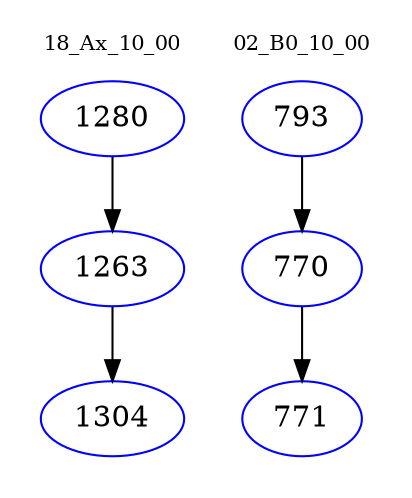digraph{
subgraph cluster_0 {
color = white
label = "18_Ax_10_00";
fontsize=10;
T0_1280 [label="1280", color="blue"]
T0_1280 -> T0_1263 [color="black"]
T0_1263 [label="1263", color="blue"]
T0_1263 -> T0_1304 [color="black"]
T0_1304 [label="1304", color="blue"]
}
subgraph cluster_1 {
color = white
label = "02_B0_10_00";
fontsize=10;
T1_793 [label="793", color="blue"]
T1_793 -> T1_770 [color="black"]
T1_770 [label="770", color="blue"]
T1_770 -> T1_771 [color="black"]
T1_771 [label="771", color="blue"]
}
}
